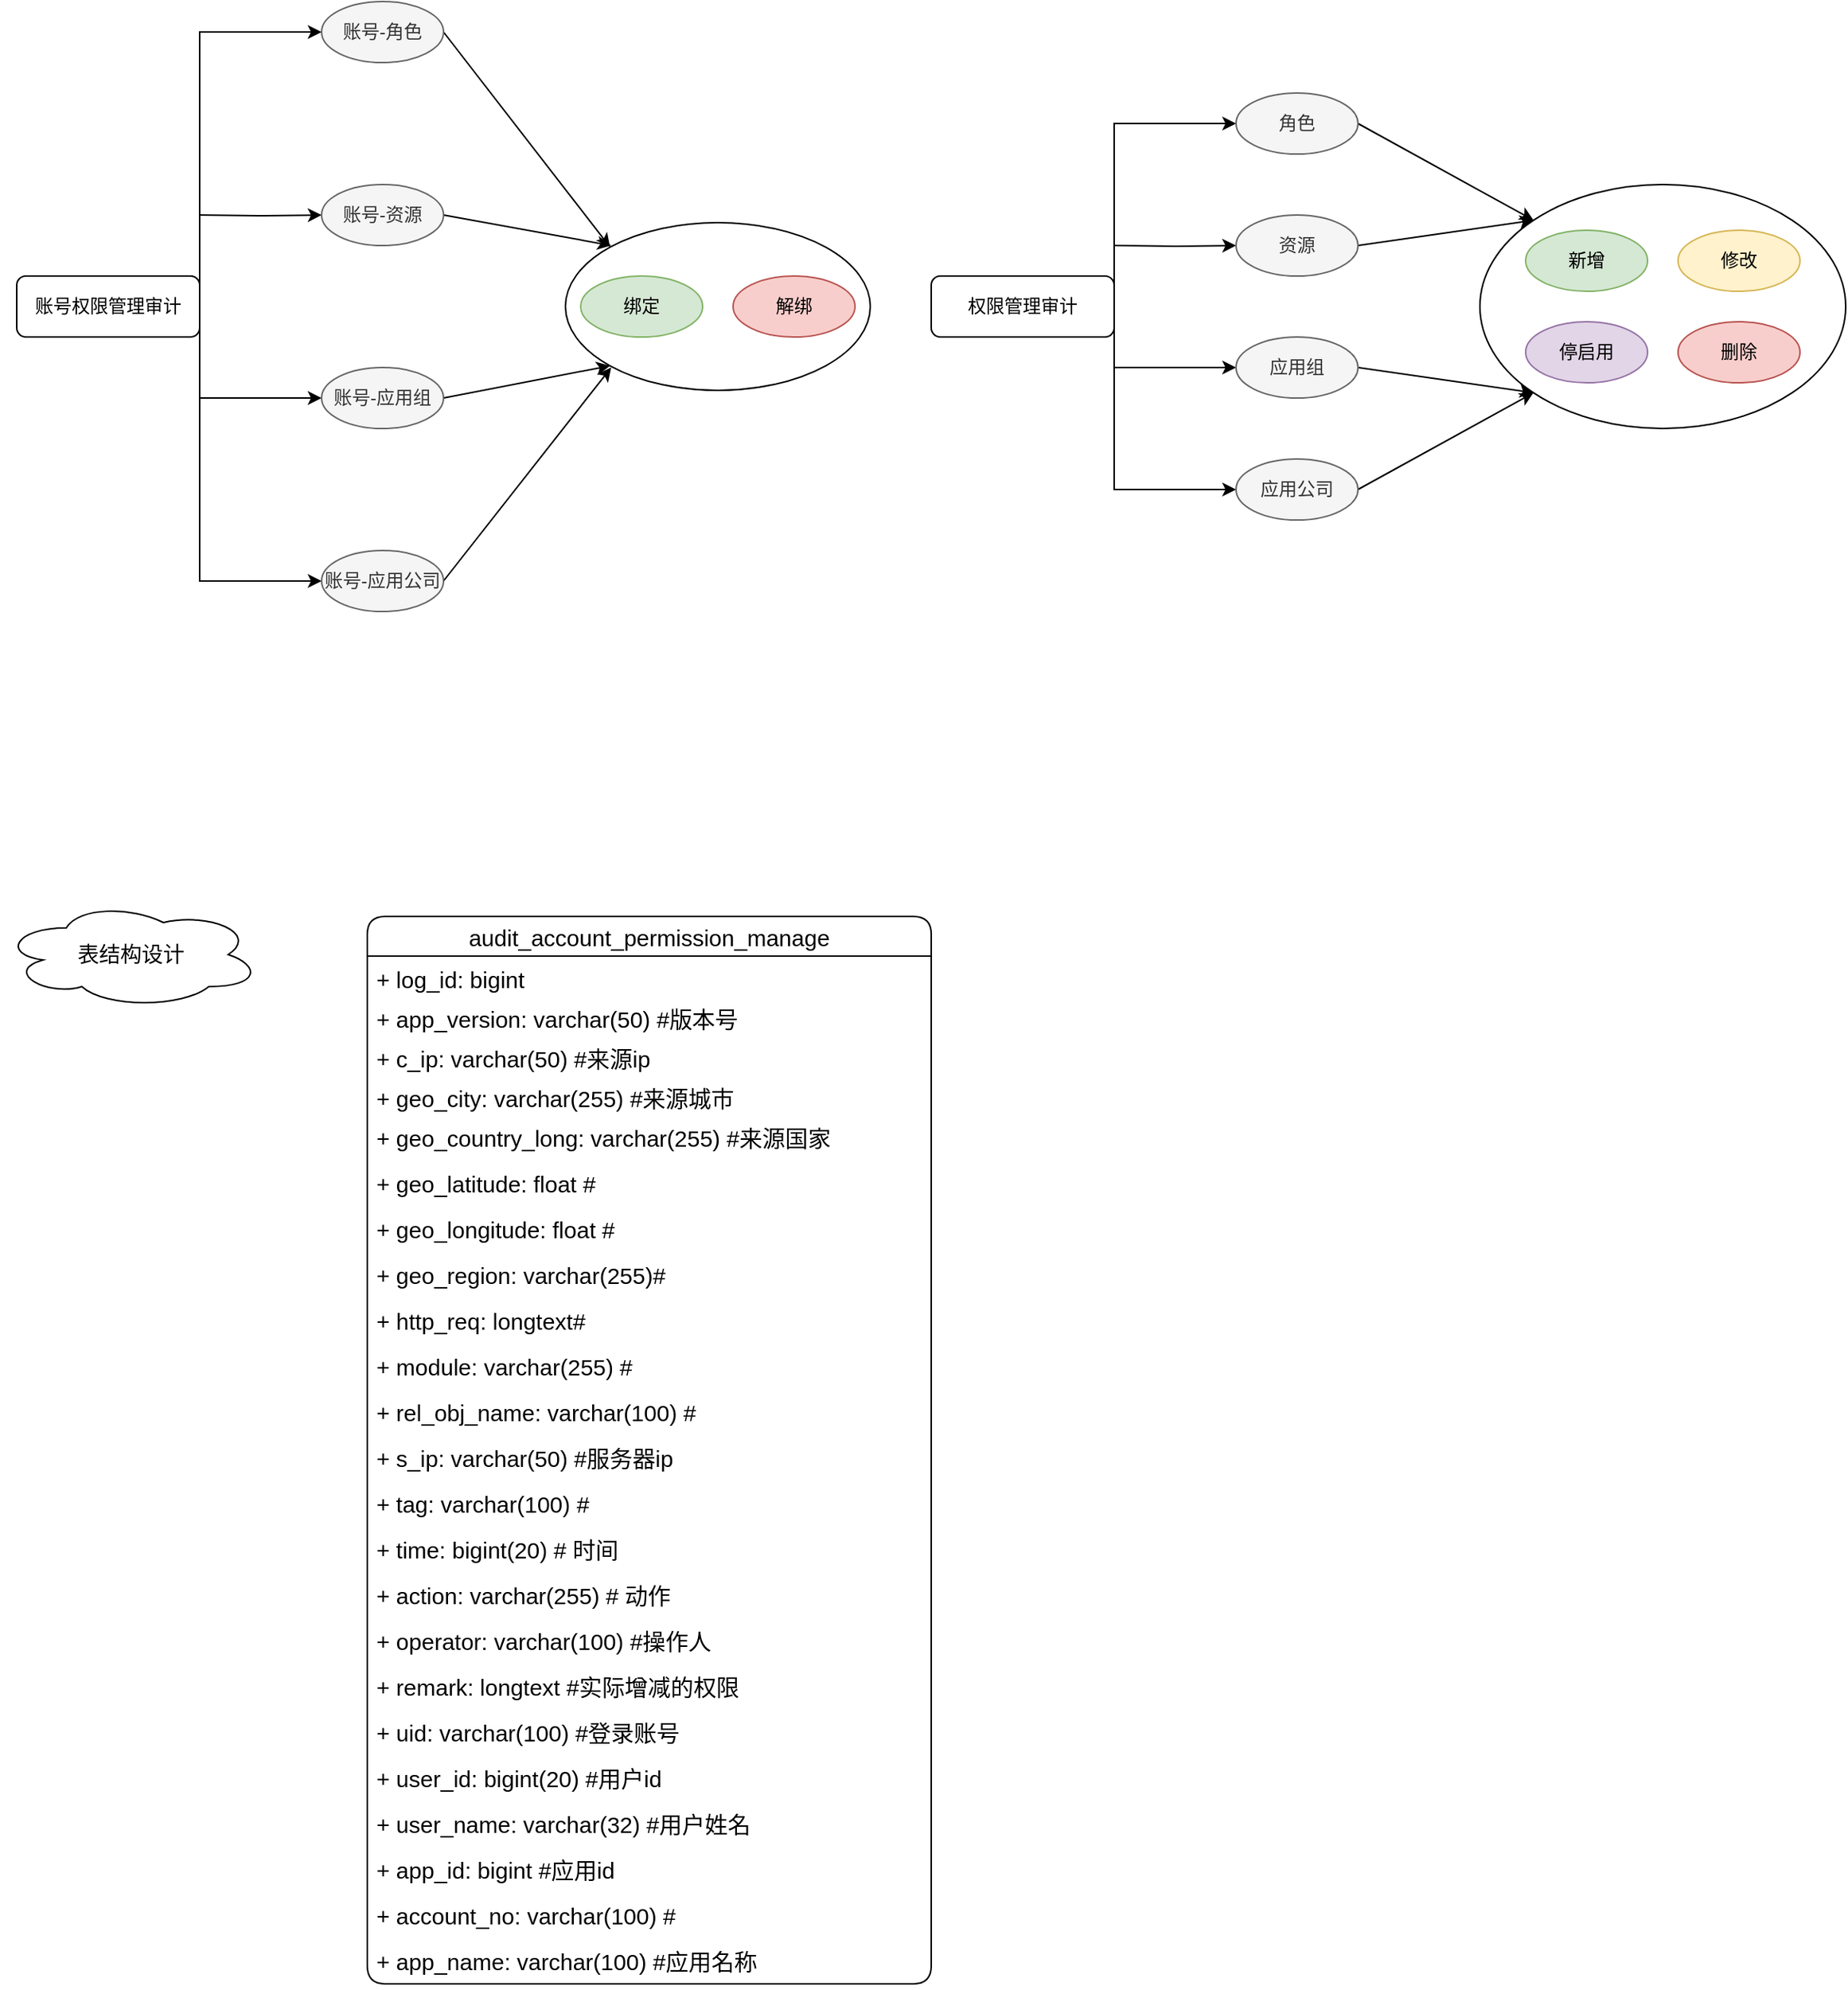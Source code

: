 <mxfile version="15.8.2" type="github">
  <diagram id="RpOcGAhP9OW58Pb7BM2l" name="第 1 页">
    <mxGraphModel dx="835" dy="399" grid="1" gridSize="10" guides="1" tooltips="1" connect="1" arrows="1" fold="1" page="1" pageScale="1" pageWidth="827" pageHeight="1169" math="0" shadow="0">
      <root>
        <mxCell id="0" />
        <mxCell id="1" parent="0" />
        <mxCell id="3kDM5itjokiOEmdZeM92-5" style="edgeStyle=orthogonalEdgeStyle;rounded=0;orthogonalLoop=1;jettySize=auto;html=1;exitX=1;exitY=0.25;exitDx=0;exitDy=0;entryX=0;entryY=0.5;entryDx=0;entryDy=0;" edge="1" parent="1" source="3kDM5itjokiOEmdZeM92-79" target="3kDM5itjokiOEmdZeM92-2">
          <mxGeometry relative="1" as="geometry">
            <mxPoint x="200" y="280" as="sourcePoint" />
            <Array as="points">
              <mxPoint x="200" y="180" />
            </Array>
          </mxGeometry>
        </mxCell>
        <mxCell id="3kDM5itjokiOEmdZeM92-6" style="edgeStyle=orthogonalEdgeStyle;rounded=0;orthogonalLoop=1;jettySize=auto;html=1;exitX=1;exitY=0.5;exitDx=0;exitDy=0;entryX=0;entryY=0.5;entryDx=0;entryDy=0;" edge="1" parent="1" target="3kDM5itjokiOEmdZeM92-3">
          <mxGeometry relative="1" as="geometry">
            <mxPoint x="200" y="300" as="sourcePoint" />
          </mxGeometry>
        </mxCell>
        <mxCell id="3kDM5itjokiOEmdZeM92-8" style="edgeStyle=orthogonalEdgeStyle;rounded=0;orthogonalLoop=1;jettySize=auto;html=1;exitX=1;exitY=1;exitDx=0;exitDy=0;entryX=0;entryY=0.5;entryDx=0;entryDy=0;" edge="1" parent="1" target="3kDM5itjokiOEmdZeM92-4">
          <mxGeometry relative="1" as="geometry">
            <mxPoint x="200" y="320" as="sourcePoint" />
            <Array as="points">
              <mxPoint x="200" y="420" />
            </Array>
          </mxGeometry>
        </mxCell>
        <mxCell id="3kDM5itjokiOEmdZeM92-78" style="edgeStyle=orthogonalEdgeStyle;rounded=0;orthogonalLoop=1;jettySize=auto;html=1;exitX=1;exitY=0.5;exitDx=0;exitDy=0;entryX=0;entryY=0.5;entryDx=0;entryDy=0;" edge="1" parent="1" target="3kDM5itjokiOEmdZeM92-77">
          <mxGeometry relative="1" as="geometry">
            <mxPoint x="200" y="300" as="sourcePoint" />
            <Array as="points">
              <mxPoint x="200" y="540" />
            </Array>
          </mxGeometry>
        </mxCell>
        <mxCell id="3kDM5itjokiOEmdZeM92-26" style="edgeStyle=none;rounded=0;orthogonalLoop=1;jettySize=auto;html=1;exitX=1;exitY=0.5;exitDx=0;exitDy=0;entryX=0;entryY=0;entryDx=0;entryDy=0;" edge="1" parent="1" source="3kDM5itjokiOEmdZeM92-2" target="3kDM5itjokiOEmdZeM92-67">
          <mxGeometry relative="1" as="geometry">
            <mxPoint x="400" y="180" as="targetPoint" />
          </mxGeometry>
        </mxCell>
        <mxCell id="3kDM5itjokiOEmdZeM92-2" value="账号-角色" style="ellipse;whiteSpace=wrap;html=1;rounded=1;fillColor=#f5f5f5;fontColor=#333333;strokeColor=#666666;" vertex="1" parent="1">
          <mxGeometry x="280" y="160" width="80" height="40" as="geometry" />
        </mxCell>
        <mxCell id="3kDM5itjokiOEmdZeM92-35" style="edgeStyle=none;rounded=0;orthogonalLoop=1;jettySize=auto;html=1;exitX=1;exitY=0.5;exitDx=0;exitDy=0;" edge="1" parent="1" source="3kDM5itjokiOEmdZeM92-3">
          <mxGeometry relative="1" as="geometry">
            <mxPoint x="470" y="320" as="targetPoint" />
          </mxGeometry>
        </mxCell>
        <mxCell id="3kDM5itjokiOEmdZeM92-3" value="账号-资源" style="ellipse;whiteSpace=wrap;html=1;rounded=1;fillColor=#f5f5f5;fontColor=#333333;strokeColor=#666666;" vertex="1" parent="1">
          <mxGeometry x="280" y="280" width="80" height="40" as="geometry" />
        </mxCell>
        <mxCell id="3kDM5itjokiOEmdZeM92-71" style="edgeStyle=none;rounded=0;orthogonalLoop=1;jettySize=auto;html=1;exitX=1;exitY=0.5;exitDx=0;exitDy=0;entryX=0;entryY=1;entryDx=0;entryDy=0;" edge="1" parent="1" source="3kDM5itjokiOEmdZeM92-4" target="3kDM5itjokiOEmdZeM92-67">
          <mxGeometry relative="1" as="geometry" />
        </mxCell>
        <mxCell id="3kDM5itjokiOEmdZeM92-4" value="账号-应用组" style="ellipse;whiteSpace=wrap;html=1;rounded=1;fillColor=#f5f5f5;fontColor=#333333;strokeColor=#666666;" vertex="1" parent="1">
          <mxGeometry x="280" y="400" width="80" height="40" as="geometry" />
        </mxCell>
        <mxCell id="3kDM5itjokiOEmdZeM92-9" style="edgeStyle=orthogonalEdgeStyle;rounded=0;orthogonalLoop=1;jettySize=auto;html=1;exitX=1;exitY=0.5;exitDx=0;exitDy=0;entryX=0;entryY=0.5;entryDx=0;entryDy=0;" edge="1" parent="1" source="3kDM5itjokiOEmdZeM92-76" target="3kDM5itjokiOEmdZeM92-13">
          <mxGeometry relative="1" as="geometry">
            <mxPoint x="800" y="300" as="sourcePoint" />
            <Array as="points">
              <mxPoint x="800" y="240" />
            </Array>
          </mxGeometry>
        </mxCell>
        <mxCell id="3kDM5itjokiOEmdZeM92-10" style="edgeStyle=orthogonalEdgeStyle;rounded=0;orthogonalLoop=1;jettySize=auto;html=1;exitX=1;exitY=0.5;exitDx=0;exitDy=0;entryX=0;entryY=0.5;entryDx=0;entryDy=0;" edge="1" parent="1" target="3kDM5itjokiOEmdZeM92-14">
          <mxGeometry relative="1" as="geometry">
            <mxPoint x="800" y="320" as="sourcePoint" />
          </mxGeometry>
        </mxCell>
        <mxCell id="3kDM5itjokiOEmdZeM92-11" style="edgeStyle=orthogonalEdgeStyle;rounded=0;orthogonalLoop=1;jettySize=auto;html=1;exitX=1;exitY=1;exitDx=0;exitDy=0;entryX=0;entryY=0.5;entryDx=0;entryDy=0;" edge="1" parent="1" target="3kDM5itjokiOEmdZeM92-15">
          <mxGeometry relative="1" as="geometry">
            <mxPoint x="800" y="340" as="sourcePoint" />
            <Array as="points">
              <mxPoint x="800" y="400" />
            </Array>
          </mxGeometry>
        </mxCell>
        <mxCell id="3kDM5itjokiOEmdZeM92-74" style="edgeStyle=orthogonalEdgeStyle;rounded=0;orthogonalLoop=1;jettySize=auto;html=1;exitX=1;exitY=0.5;exitDx=0;exitDy=0;entryX=0;entryY=0.5;entryDx=0;entryDy=0;" edge="1" parent="1" target="3kDM5itjokiOEmdZeM92-72">
          <mxGeometry relative="1" as="geometry">
            <mxPoint x="800" y="320" as="sourcePoint" />
            <Array as="points">
              <mxPoint x="800" y="480" />
            </Array>
          </mxGeometry>
        </mxCell>
        <mxCell id="3kDM5itjokiOEmdZeM92-62" style="edgeStyle=none;rounded=0;orthogonalLoop=1;jettySize=auto;html=1;exitX=1;exitY=0.5;exitDx=0;exitDy=0;entryX=0;entryY=0;entryDx=0;entryDy=0;" edge="1" parent="1" source="3kDM5itjokiOEmdZeM92-13" target="3kDM5itjokiOEmdZeM92-59">
          <mxGeometry relative="1" as="geometry" />
        </mxCell>
        <mxCell id="3kDM5itjokiOEmdZeM92-13" value="角色" style="ellipse;whiteSpace=wrap;html=1;rounded=1;fillColor=#f5f5f5;fontColor=#333333;strokeColor=#666666;" vertex="1" parent="1">
          <mxGeometry x="880" y="220" width="80" height="40" as="geometry" />
        </mxCell>
        <mxCell id="3kDM5itjokiOEmdZeM92-65" style="edgeStyle=none;rounded=0;orthogonalLoop=1;jettySize=auto;html=1;exitX=1;exitY=0.5;exitDx=0;exitDy=0;entryX=0;entryY=0;entryDx=0;entryDy=0;" edge="1" parent="1" source="3kDM5itjokiOEmdZeM92-14" target="3kDM5itjokiOEmdZeM92-59">
          <mxGeometry relative="1" as="geometry" />
        </mxCell>
        <mxCell id="3kDM5itjokiOEmdZeM92-14" value="资源" style="ellipse;whiteSpace=wrap;html=1;rounded=1;fillColor=#f5f5f5;fontColor=#333333;strokeColor=#666666;" vertex="1" parent="1">
          <mxGeometry x="880" y="300" width="80" height="40" as="geometry" />
        </mxCell>
        <mxCell id="3kDM5itjokiOEmdZeM92-66" style="edgeStyle=none;rounded=0;orthogonalLoop=1;jettySize=auto;html=1;exitX=1;exitY=0.5;exitDx=0;exitDy=0;entryX=0;entryY=1;entryDx=0;entryDy=0;" edge="1" parent="1" source="3kDM5itjokiOEmdZeM92-15" target="3kDM5itjokiOEmdZeM92-59">
          <mxGeometry relative="1" as="geometry" />
        </mxCell>
        <mxCell id="3kDM5itjokiOEmdZeM92-15" value="应用组" style="ellipse;whiteSpace=wrap;html=1;rounded=1;fillColor=#f5f5f5;fontColor=#333333;strokeColor=#666666;" vertex="1" parent="1">
          <mxGeometry x="880" y="380" width="80" height="40" as="geometry" />
        </mxCell>
        <mxCell id="3kDM5itjokiOEmdZeM92-60" value="" style="group" vertex="1" connectable="0" parent="1">
          <mxGeometry x="1040" y="280" width="240" height="160" as="geometry" />
        </mxCell>
        <mxCell id="3kDM5itjokiOEmdZeM92-59" value="" style="ellipse;whiteSpace=wrap;html=1;rounded=1;" vertex="1" parent="3kDM5itjokiOEmdZeM92-60">
          <mxGeometry width="240" height="160" as="geometry" />
        </mxCell>
        <mxCell id="3kDM5itjokiOEmdZeM92-54" value="新增" style="ellipse;whiteSpace=wrap;html=1;rounded=1;fillColor=#d5e8d4;strokeColor=#82b366;" vertex="1" parent="3kDM5itjokiOEmdZeM92-60">
          <mxGeometry x="30" y="30" width="80" height="40" as="geometry" />
        </mxCell>
        <mxCell id="3kDM5itjokiOEmdZeM92-55" value="修改" style="ellipse;whiteSpace=wrap;html=1;rounded=1;fillColor=#fff2cc;strokeColor=#d6b656;" vertex="1" parent="3kDM5itjokiOEmdZeM92-60">
          <mxGeometry x="130" y="30" width="80" height="40" as="geometry" />
        </mxCell>
        <mxCell id="3kDM5itjokiOEmdZeM92-56" value="停启用" style="ellipse;whiteSpace=wrap;html=1;rounded=1;fillColor=#e1d5e7;strokeColor=#9673a6;" vertex="1" parent="3kDM5itjokiOEmdZeM92-60">
          <mxGeometry x="30" y="90" width="80" height="40" as="geometry" />
        </mxCell>
        <mxCell id="3kDM5itjokiOEmdZeM92-57" value="删除" style="ellipse;whiteSpace=wrap;html=1;rounded=1;fillColor=#f8cecc;strokeColor=#b85450;" vertex="1" parent="3kDM5itjokiOEmdZeM92-60">
          <mxGeometry x="130" y="90" width="80" height="40" as="geometry" />
        </mxCell>
        <mxCell id="3kDM5itjokiOEmdZeM92-70" value="" style="group" vertex="1" connectable="0" parent="1">
          <mxGeometry x="440" y="305" width="200" height="110" as="geometry" />
        </mxCell>
        <mxCell id="3kDM5itjokiOEmdZeM92-67" value="" style="ellipse;whiteSpace=wrap;html=1;rounded=1;" vertex="1" parent="3kDM5itjokiOEmdZeM92-70">
          <mxGeometry width="200" height="110" as="geometry" />
        </mxCell>
        <mxCell id="3kDM5itjokiOEmdZeM92-68" value="绑定" style="ellipse;whiteSpace=wrap;html=1;rounded=1;fillColor=#d5e8d4;strokeColor=#82b366;" vertex="1" parent="3kDM5itjokiOEmdZeM92-70">
          <mxGeometry x="10" y="35" width="80" height="40" as="geometry" />
        </mxCell>
        <mxCell id="3kDM5itjokiOEmdZeM92-69" value="解绑" style="ellipse;whiteSpace=wrap;html=1;rounded=1;fillColor=#f8cecc;strokeColor=#b85450;" vertex="1" parent="3kDM5itjokiOEmdZeM92-70">
          <mxGeometry x="110" y="35" width="80" height="40" as="geometry" />
        </mxCell>
        <mxCell id="3kDM5itjokiOEmdZeM92-75" style="rounded=0;orthogonalLoop=1;jettySize=auto;html=1;exitX=1;exitY=0.5;exitDx=0;exitDy=0;entryX=0;entryY=1;entryDx=0;entryDy=0;" edge="1" parent="1" source="3kDM5itjokiOEmdZeM92-72" target="3kDM5itjokiOEmdZeM92-59">
          <mxGeometry relative="1" as="geometry" />
        </mxCell>
        <mxCell id="3kDM5itjokiOEmdZeM92-72" value="应用公司" style="ellipse;whiteSpace=wrap;html=1;rounded=1;fillColor=#f5f5f5;fontColor=#333333;strokeColor=#666666;" vertex="1" parent="1">
          <mxGeometry x="880" y="460" width="80" height="40" as="geometry" />
        </mxCell>
        <mxCell id="3kDM5itjokiOEmdZeM92-76" value="权限管理审计" style="rounded=1;whiteSpace=wrap;html=1;" vertex="1" parent="1">
          <mxGeometry x="680" y="340" width="120" height="40" as="geometry" />
        </mxCell>
        <mxCell id="3kDM5itjokiOEmdZeM92-80" style="rounded=0;orthogonalLoop=1;jettySize=auto;html=1;exitX=1;exitY=0.5;exitDx=0;exitDy=0;" edge="1" parent="1" source="3kDM5itjokiOEmdZeM92-77">
          <mxGeometry relative="1" as="geometry">
            <mxPoint x="470" y="400" as="targetPoint" />
          </mxGeometry>
        </mxCell>
        <mxCell id="3kDM5itjokiOEmdZeM92-77" value="账号-应用公司" style="ellipse;whiteSpace=wrap;html=1;rounded=1;fillColor=#f5f5f5;fontColor=#333333;strokeColor=#666666;" vertex="1" parent="1">
          <mxGeometry x="280" y="520" width="80" height="40" as="geometry" />
        </mxCell>
        <mxCell id="3kDM5itjokiOEmdZeM92-79" value="账号权限管理审计" style="rounded=1;whiteSpace=wrap;html=1;" vertex="1" parent="1">
          <mxGeometry x="80" y="340" width="120" height="40" as="geometry" />
        </mxCell>
        <mxCell id="3kDM5itjokiOEmdZeM92-81" value="&lt;span style=&quot;font-size: 14px&quot;&gt;表结构设计&lt;/span&gt;" style="ellipse;shape=cloud;whiteSpace=wrap;html=1;rounded=1;shadow=0;glass=1;sketch=0;fontSize=10;" vertex="1" parent="1">
          <mxGeometry x="70" y="750" width="170" height="70" as="geometry" />
        </mxCell>
        <mxCell id="3kDM5itjokiOEmdZeM92-82" value="audit_account_permission_manage" style="swimlane;fontStyle=0;childLayout=stackLayout;horizontal=1;startSize=26;fillColor=none;horizontalStack=0;resizeParent=1;resizeParentMax=0;resizeLast=0;collapsible=1;marginBottom=0;rounded=1;shadow=0;glass=0;sketch=0;fontSize=15;strokeColor=default;" vertex="1" parent="1">
          <mxGeometry x="310" y="760" width="370" height="700" as="geometry">
            <mxRectangle x="200" y="760" width="70" height="26" as="alternateBounds" />
          </mxGeometry>
        </mxCell>
        <mxCell id="3kDM5itjokiOEmdZeM92-83" value="+ log_id: bigint" style="text;strokeColor=none;fillColor=none;align=left;verticalAlign=top;spacingLeft=4;spacingRight=4;overflow=hidden;rotatable=0;points=[[0,0.5],[1,0.5]];portConstraint=eastwest;rounded=1;shadow=0;glass=0;sketch=0;fontSize=15;" vertex="1" parent="3kDM5itjokiOEmdZeM92-82">
          <mxGeometry y="26" width="370" height="26" as="geometry" />
        </mxCell>
        <mxCell id="3kDM5itjokiOEmdZeM92-84" value="+ app_version: varchar(50) #版本号" style="text;strokeColor=none;fillColor=none;align=left;verticalAlign=top;spacingLeft=4;spacingRight=4;overflow=hidden;rotatable=0;points=[[0,0.5],[1,0.5]];portConstraint=eastwest;rounded=1;shadow=0;glass=0;sketch=0;fontSize=15;" vertex="1" parent="3kDM5itjokiOEmdZeM92-82">
          <mxGeometry y="52" width="370" height="26" as="geometry" />
        </mxCell>
        <mxCell id="3kDM5itjokiOEmdZeM92-85" value="+ c_ip: varchar(50) #来源ip" style="text;strokeColor=none;fillColor=none;align=left;verticalAlign=top;spacingLeft=4;spacingRight=4;overflow=hidden;rotatable=0;points=[[0,0.5],[1,0.5]];portConstraint=eastwest;rounded=1;shadow=0;glass=0;sketch=0;fontSize=15;" vertex="1" parent="3kDM5itjokiOEmdZeM92-82">
          <mxGeometry y="78" width="370" height="26" as="geometry" />
        </mxCell>
        <mxCell id="3kDM5itjokiOEmdZeM92-86" value="+ geo_city: varchar(255) #来源城市&#xa;" style="text;strokeColor=none;fillColor=none;align=left;verticalAlign=top;spacingLeft=4;spacingRight=4;overflow=hidden;rotatable=0;points=[[0,0.5],[1,0.5]];portConstraint=eastwest;rounded=1;shadow=0;glass=0;sketch=0;fontSize=15;" vertex="1" parent="3kDM5itjokiOEmdZeM92-82">
          <mxGeometry y="104" width="370" height="26" as="geometry" />
        </mxCell>
        <mxCell id="3kDM5itjokiOEmdZeM92-87" value="+ geo_country_long: varchar(255) #来源国家&#xa;" style="text;strokeColor=none;fillColor=none;align=left;verticalAlign=top;spacingLeft=4;spacingRight=4;overflow=hidden;rotatable=0;points=[[0,0.5],[1,0.5]];portConstraint=eastwest;rounded=1;shadow=0;glass=0;sketch=0;fontSize=15;" vertex="1" parent="3kDM5itjokiOEmdZeM92-82">
          <mxGeometry y="130" width="370" height="30" as="geometry" />
        </mxCell>
        <mxCell id="3kDM5itjokiOEmdZeM92-88" value="+ geo_latitude: float #" style="text;strokeColor=none;fillColor=none;align=left;verticalAlign=top;spacingLeft=4;spacingRight=4;overflow=hidden;rotatable=0;points=[[0,0.5],[1,0.5]];portConstraint=eastwest;rounded=1;shadow=0;glass=0;sketch=0;fontSize=15;" vertex="1" parent="3kDM5itjokiOEmdZeM92-82">
          <mxGeometry y="160" width="370" height="30" as="geometry" />
        </mxCell>
        <mxCell id="3kDM5itjokiOEmdZeM92-89" value="+ geo_longitude: float #&#xa;" style="text;strokeColor=none;fillColor=none;align=left;verticalAlign=top;spacingLeft=4;spacingRight=4;overflow=hidden;rotatable=0;points=[[0,0.5],[1,0.5]];portConstraint=eastwest;rounded=1;shadow=0;glass=0;sketch=0;fontSize=15;" vertex="1" parent="3kDM5itjokiOEmdZeM92-82">
          <mxGeometry y="190" width="370" height="30" as="geometry" />
        </mxCell>
        <mxCell id="3kDM5itjokiOEmdZeM92-90" value="+ geo_region: varchar(255)#&#xa;" style="text;strokeColor=none;fillColor=none;align=left;verticalAlign=top;spacingLeft=4;spacingRight=4;overflow=hidden;rotatable=0;points=[[0,0.5],[1,0.5]];portConstraint=eastwest;rounded=1;shadow=0;glass=0;sketch=0;fontSize=15;" vertex="1" parent="3kDM5itjokiOEmdZeM92-82">
          <mxGeometry y="220" width="370" height="30" as="geometry" />
        </mxCell>
        <mxCell id="3kDM5itjokiOEmdZeM92-91" value="+ http_req: longtext#&#xa;" style="text;strokeColor=none;fillColor=none;align=left;verticalAlign=top;spacingLeft=4;spacingRight=4;overflow=hidden;rotatable=0;points=[[0,0.5],[1,0.5]];portConstraint=eastwest;rounded=1;shadow=0;glass=0;sketch=0;fontSize=15;" vertex="1" parent="3kDM5itjokiOEmdZeM92-82">
          <mxGeometry y="250" width="370" height="30" as="geometry" />
        </mxCell>
        <mxCell id="3kDM5itjokiOEmdZeM92-92" value="+ module: varchar(255) #&#xa;" style="text;strokeColor=none;fillColor=none;align=left;verticalAlign=top;spacingLeft=4;spacingRight=4;overflow=hidden;rotatable=0;points=[[0,0.5],[1,0.5]];portConstraint=eastwest;rounded=1;shadow=0;glass=0;sketch=0;fontSize=15;" vertex="1" parent="3kDM5itjokiOEmdZeM92-82">
          <mxGeometry y="280" width="370" height="30" as="geometry" />
        </mxCell>
        <mxCell id="3kDM5itjokiOEmdZeM92-93" value="+ rel_obj_name: varchar(100) #&#xa;" style="text;strokeColor=none;fillColor=none;align=left;verticalAlign=top;spacingLeft=4;spacingRight=4;overflow=hidden;rotatable=0;points=[[0,0.5],[1,0.5]];portConstraint=eastwest;rounded=1;shadow=0;glass=0;sketch=0;fontSize=15;" vertex="1" parent="3kDM5itjokiOEmdZeM92-82">
          <mxGeometry y="310" width="370" height="30" as="geometry" />
        </mxCell>
        <mxCell id="3kDM5itjokiOEmdZeM92-94" value="+ s_ip: varchar(50) #服务器ip&#xa;" style="text;strokeColor=none;fillColor=none;align=left;verticalAlign=top;spacingLeft=4;spacingRight=4;overflow=hidden;rotatable=0;points=[[0,0.5],[1,0.5]];portConstraint=eastwest;rounded=1;shadow=0;glass=0;sketch=0;fontSize=15;" vertex="1" parent="3kDM5itjokiOEmdZeM92-82">
          <mxGeometry y="340" width="370" height="30" as="geometry" />
        </mxCell>
        <mxCell id="3kDM5itjokiOEmdZeM92-108" value="+ tag: varchar(100) #&#xa;&#xa;" style="text;strokeColor=none;fillColor=none;align=left;verticalAlign=top;spacingLeft=4;spacingRight=4;overflow=hidden;rotatable=0;points=[[0,0.5],[1,0.5]];portConstraint=eastwest;rounded=1;shadow=0;glass=0;sketch=0;fontSize=15;" vertex="1" parent="3kDM5itjokiOEmdZeM92-82">
          <mxGeometry y="370" width="370" height="30" as="geometry" />
        </mxCell>
        <mxCell id="3kDM5itjokiOEmdZeM92-109" value="+ time: bigint(20) # 时间&#xa;&#xa;" style="text;strokeColor=none;fillColor=none;align=left;verticalAlign=top;spacingLeft=4;spacingRight=4;overflow=hidden;rotatable=0;points=[[0,0.5],[1,0.5]];portConstraint=eastwest;rounded=1;shadow=0;glass=0;sketch=0;fontSize=15;" vertex="1" parent="3kDM5itjokiOEmdZeM92-82">
          <mxGeometry y="400" width="370" height="30" as="geometry" />
        </mxCell>
        <mxCell id="3kDM5itjokiOEmdZeM92-110" value="+ action: varchar(255) # 动作&#xa;&#xa;" style="text;strokeColor=none;fillColor=none;align=left;verticalAlign=top;spacingLeft=4;spacingRight=4;overflow=hidden;rotatable=0;points=[[0,0.5],[1,0.5]];portConstraint=eastwest;rounded=1;shadow=0;glass=0;sketch=0;fontSize=15;" vertex="1" parent="3kDM5itjokiOEmdZeM92-82">
          <mxGeometry y="430" width="370" height="30" as="geometry" />
        </mxCell>
        <mxCell id="3kDM5itjokiOEmdZeM92-111" value="+ operator: varchar(100) #操作人&#xa;&#xa;" style="text;strokeColor=none;fillColor=none;align=left;verticalAlign=top;spacingLeft=4;spacingRight=4;overflow=hidden;rotatable=0;points=[[0,0.5],[1,0.5]];portConstraint=eastwest;rounded=1;shadow=0;glass=0;sketch=0;fontSize=15;" vertex="1" parent="3kDM5itjokiOEmdZeM92-82">
          <mxGeometry y="460" width="370" height="30" as="geometry" />
        </mxCell>
        <mxCell id="3kDM5itjokiOEmdZeM92-112" value="+ remark: longtext #实际增减的权限&#xa;&#xa;" style="text;strokeColor=none;fillColor=none;align=left;verticalAlign=top;spacingLeft=4;spacingRight=4;overflow=hidden;rotatable=0;points=[[0,0.5],[1,0.5]];portConstraint=eastwest;rounded=1;shadow=0;glass=0;sketch=0;fontSize=15;" vertex="1" parent="3kDM5itjokiOEmdZeM92-82">
          <mxGeometry y="490" width="370" height="30" as="geometry" />
        </mxCell>
        <mxCell id="3kDM5itjokiOEmdZeM92-113" value="+ uid: varchar(100) #登录账号&#xa;&#xa;" style="text;strokeColor=none;fillColor=none;align=left;verticalAlign=top;spacingLeft=4;spacingRight=4;overflow=hidden;rotatable=0;points=[[0,0.5],[1,0.5]];portConstraint=eastwest;rounded=1;shadow=0;glass=0;sketch=0;fontSize=15;" vertex="1" parent="3kDM5itjokiOEmdZeM92-82">
          <mxGeometry y="520" width="370" height="30" as="geometry" />
        </mxCell>
        <mxCell id="3kDM5itjokiOEmdZeM92-114" value="+ user_id: bigint(20) #用户id&#xa;&#xa;" style="text;strokeColor=none;fillColor=none;align=left;verticalAlign=top;spacingLeft=4;spacingRight=4;overflow=hidden;rotatable=0;points=[[0,0.5],[1,0.5]];portConstraint=eastwest;rounded=1;shadow=0;glass=0;sketch=0;fontSize=15;" vertex="1" parent="3kDM5itjokiOEmdZeM92-82">
          <mxGeometry y="550" width="370" height="30" as="geometry" />
        </mxCell>
        <mxCell id="3kDM5itjokiOEmdZeM92-115" value="+ user_name: varchar(32) #用户姓名&#xa;&#xa;" style="text;strokeColor=none;fillColor=none;align=left;verticalAlign=top;spacingLeft=4;spacingRight=4;overflow=hidden;rotatable=0;points=[[0,0.5],[1,0.5]];portConstraint=eastwest;rounded=1;shadow=0;glass=0;sketch=0;fontSize=15;" vertex="1" parent="3kDM5itjokiOEmdZeM92-82">
          <mxGeometry y="580" width="370" height="30" as="geometry" />
        </mxCell>
        <mxCell id="3kDM5itjokiOEmdZeM92-116" value="+ app_id: bigint #应用id&#xa;&#xa;" style="text;strokeColor=none;fillColor=none;align=left;verticalAlign=top;spacingLeft=4;spacingRight=4;overflow=hidden;rotatable=0;points=[[0,0.5],[1,0.5]];portConstraint=eastwest;rounded=1;shadow=0;glass=0;sketch=0;fontSize=15;" vertex="1" parent="3kDM5itjokiOEmdZeM92-82">
          <mxGeometry y="610" width="370" height="30" as="geometry" />
        </mxCell>
        <mxCell id="3kDM5itjokiOEmdZeM92-117" value="+ account_no: varchar(100) #&#xa;&#xa;" style="text;strokeColor=none;fillColor=none;align=left;verticalAlign=top;spacingLeft=4;spacingRight=4;overflow=hidden;rotatable=0;points=[[0,0.5],[1,0.5]];portConstraint=eastwest;rounded=1;shadow=0;glass=0;sketch=0;fontSize=15;" vertex="1" parent="3kDM5itjokiOEmdZeM92-82">
          <mxGeometry y="640" width="370" height="30" as="geometry" />
        </mxCell>
        <mxCell id="3kDM5itjokiOEmdZeM92-119" value="+ app_name: varchar(100) #应用名称&#xa;" style="text;strokeColor=none;fillColor=none;align=left;verticalAlign=top;spacingLeft=4;spacingRight=4;overflow=hidden;rotatable=0;points=[[0,0.5],[1,0.5]];portConstraint=eastwest;rounded=1;shadow=0;glass=0;sketch=0;fontSize=15;" vertex="1" parent="3kDM5itjokiOEmdZeM92-82">
          <mxGeometry y="670" width="370" height="30" as="geometry" />
        </mxCell>
      </root>
    </mxGraphModel>
  </diagram>
</mxfile>
